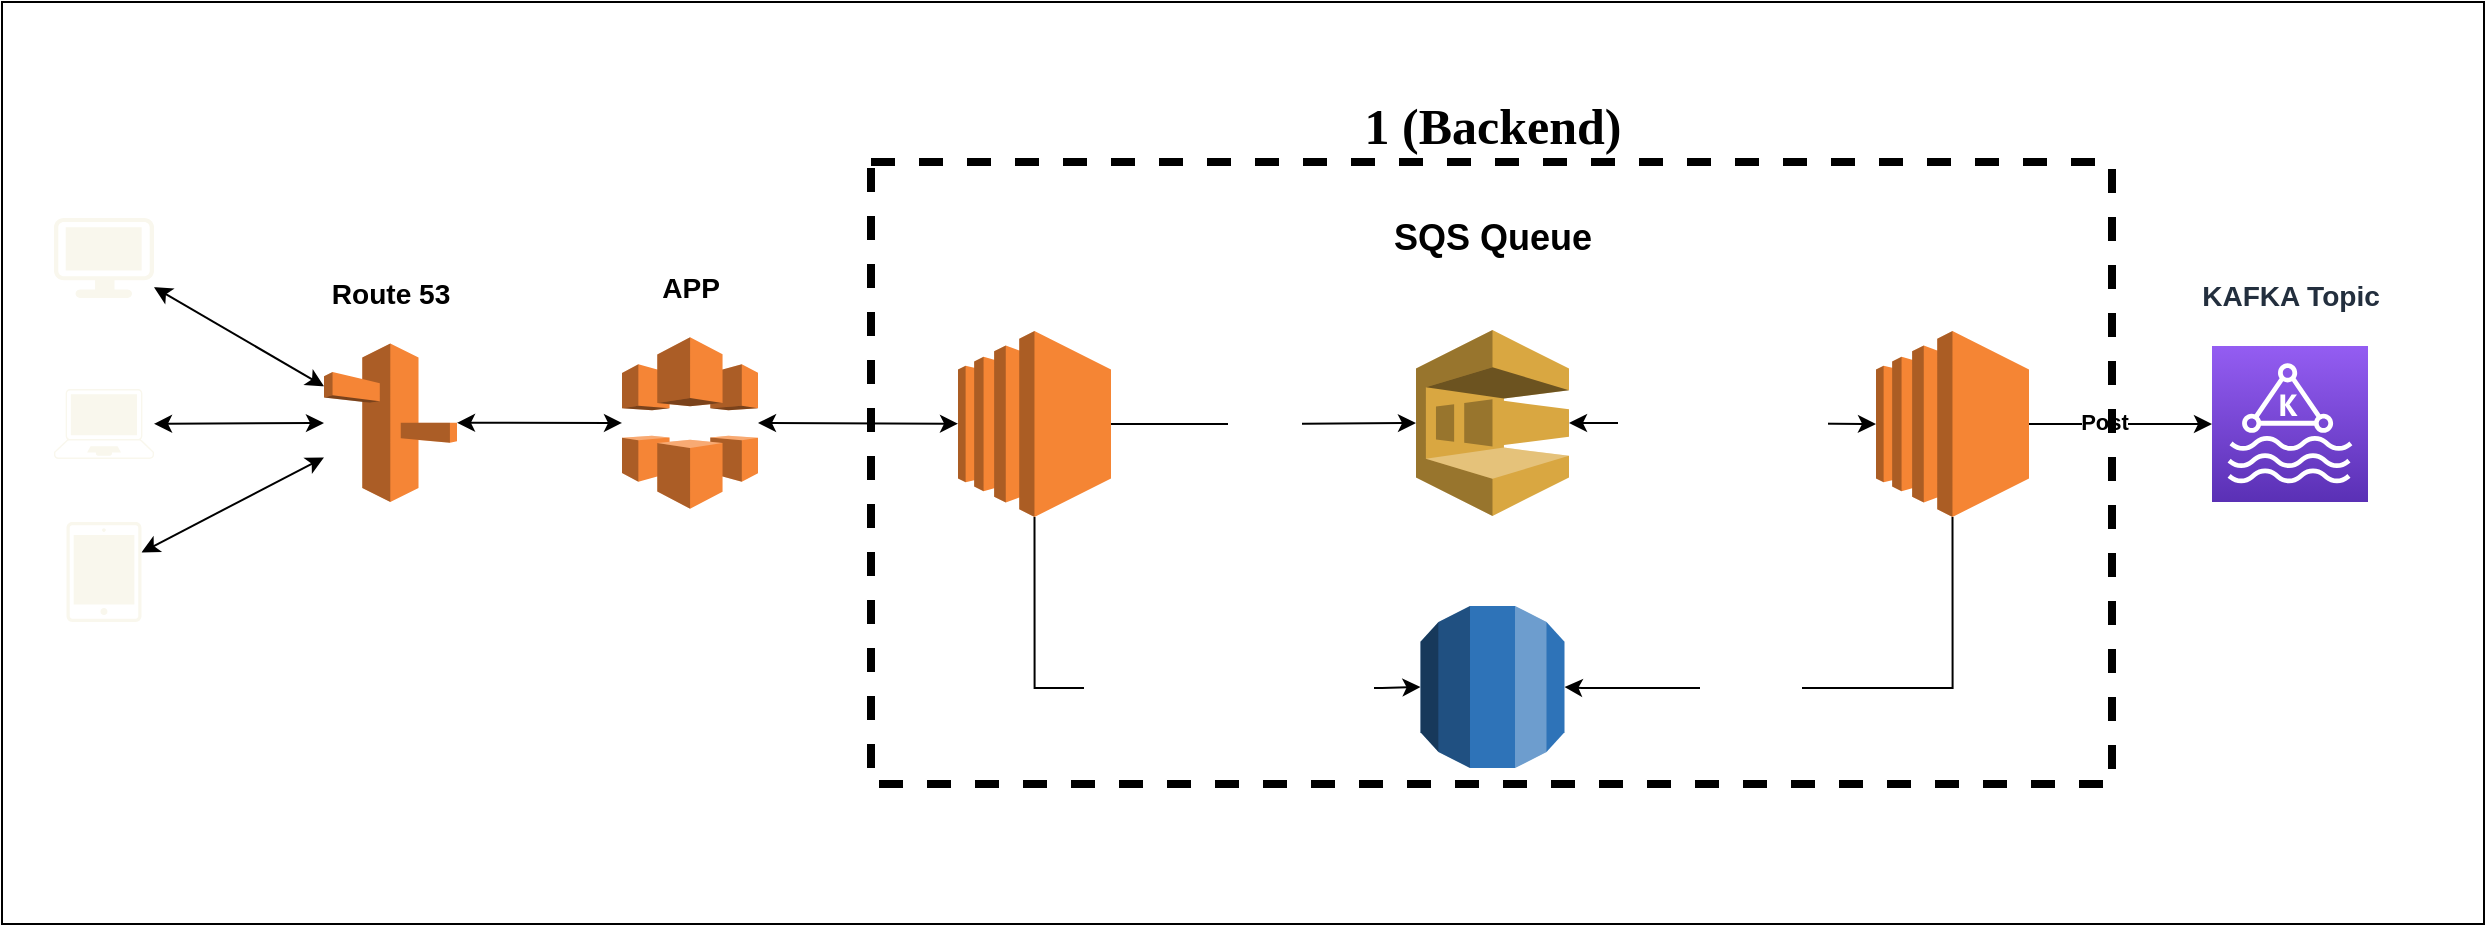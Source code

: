 <mxfile>
    <diagram id="4f7NsCC7xO6-pnkbEKnk" name="init-structure">
        <mxGraphModel dx="2533" dy="812" grid="0" gridSize="10" guides="1" tooltips="1" connect="1" arrows="1" fold="1" page="0" pageScale="1" pageWidth="827" pageHeight="1169" background="#ffffff" math="0" shadow="0">
            <root>
                <mxCell id="0"/>
                <mxCell id="1" parent="0"/>
                <mxCell id="CkfRkPzz57iH8riLH0XN-47" value="" style="rounded=0;whiteSpace=wrap;html=1;fontColor=#000000;labelBackgroundColor=#2A2A2A;" parent="1" vertex="1">
                    <mxGeometry x="-508" y="141" width="1241" height="461" as="geometry"/>
                </mxCell>
                <mxCell id="CkfRkPzz57iH8riLH0XN-8" style="edgeStyle=orthogonalEdgeStyle;rounded=0;orthogonalLoop=1;jettySize=auto;html=1;fontColor=#000000;endArrow=classic;endFill=1;startArrow=classic;startFill=1;entryX=0;entryY=0.5;entryDx=0;entryDy=0;entryPerimeter=0;" parent="1" source="CkfRkPzz57iH8riLH0XN-1" target="CkfRkPzz57iH8riLH0XN-29" edge="1">
                    <mxGeometry relative="1" as="geometry">
                        <mxPoint x="408" y="351.5" as="targetPoint"/>
                    </mxGeometry>
                </mxCell>
                <mxCell id="CkfRkPzz57iH8riLH0XN-17" value="Receive/Delete" style="edgeLabel;html=1;align=center;verticalAlign=middle;resizable=0;points=[];fontColor=#FFFFFF;fontStyle=1;fontSize=15;" parent="CkfRkPzz57iH8riLH0XN-8" vertex="1" connectable="0">
                    <mxGeometry x="0.249" relative="1" as="geometry">
                        <mxPoint x="-19" y="-1" as="offset"/>
                    </mxGeometry>
                </mxCell>
                <mxCell id="CkfRkPzz57iH8riLH0XN-1" value="&lt;h3 style=&quot;font-size: 18px;&quot;&gt;SQS Queue&lt;/h3&gt;" style="outlineConnect=0;dashed=0;verticalLabelPosition=top;verticalAlign=middle;align=center;html=1;shape=mxgraph.aws3.sqs;fillColor=#D9A741;gradientColor=none;labelPosition=center;fontSize=18;" parent="1" vertex="1">
                    <mxGeometry x="199" y="305" width="76.5" height="93" as="geometry"/>
                </mxCell>
                <mxCell id="CkfRkPzz57iH8riLH0XN-7" style="edgeStyle=orthogonalEdgeStyle;rounded=0;orthogonalLoop=1;jettySize=auto;html=1;fontColor=#000000;exitX=1;exitY=0.5;exitDx=0;exitDy=0;exitPerimeter=0;" parent="1" source="CkfRkPzz57iH8riLH0XN-28" target="CkfRkPzz57iH8riLH0XN-1" edge="1">
                    <mxGeometry relative="1" as="geometry">
                        <mxPoint x="63" y="351.5" as="sourcePoint"/>
                    </mxGeometry>
                </mxCell>
                <mxCell id="CkfRkPzz57iH8riLH0XN-18" value="Send" style="edgeLabel;html=1;align=center;verticalAlign=middle;resizable=0;points=[];fontColor=#FFFFFF;fontStyle=1;labelBackgroundColor=default;fontSize=15;" parent="CkfRkPzz57iH8riLH0XN-7" vertex="1" connectable="0">
                    <mxGeometry x="0.071" y="2" relative="1" as="geometry">
                        <mxPoint x="-5" y="1" as="offset"/>
                    </mxGeometry>
                </mxCell>
                <mxCell id="CkfRkPzz57iH8riLH0XN-10" style="edgeStyle=orthogonalEdgeStyle;rounded=0;orthogonalLoop=1;jettySize=auto;html=1;fontColor=#000000;exitX=0.5;exitY=1;exitDx=0;exitDy=0;exitPerimeter=0;entryX=0;entryY=0.5;entryDx=0;entryDy=0;entryPerimeter=0;" parent="1" source="CkfRkPzz57iH8riLH0XN-28" target="CkfRkPzz57iH8riLH0XN-33" edge="1">
                    <mxGeometry relative="1" as="geometry">
                        <mxPoint x="1.5" y="414" as="sourcePoint"/>
                        <mxPoint x="217.221" y="472.457" as="targetPoint"/>
                        <Array as="points">
                            <mxPoint x="8" y="484"/>
                            <mxPoint x="182" y="484"/>
                        </Array>
                    </mxGeometry>
                </mxCell>
                <mxCell id="CkfRkPzz57iH8riLH0XN-11" value="Create, Read, Delete" style="edgeLabel;html=1;align=center;verticalAlign=middle;resizable=0;points=[];fontColor=#FFFFFF;fontStyle=1;fontSize=15;" parent="CkfRkPzz57iH8riLH0XN-10" vertex="1" connectable="0">
                    <mxGeometry x="-0.662" y="-3" relative="1" as="geometry">
                        <mxPoint x="99" y="38" as="offset"/>
                    </mxGeometry>
                </mxCell>
                <mxCell id="CkfRkPzz57iH8riLH0XN-9" style="edgeStyle=orthogonalEdgeStyle;rounded=0;orthogonalLoop=1;jettySize=auto;html=1;fontColor=#000000;exitX=0.5;exitY=1;exitDx=0;exitDy=0;exitPerimeter=0;entryX=1;entryY=0.5;entryDx=0;entryDy=0;entryPerimeter=0;" parent="1" source="CkfRkPzz57iH8riLH0XN-29" target="CkfRkPzz57iH8riLH0XN-33" edge="1">
                    <mxGeometry relative="1" as="geometry">
                        <mxPoint x="469.5" y="414" as="sourcePoint"/>
                        <mxPoint x="257.279" y="472.457" as="targetPoint"/>
                        <Array as="points">
                            <mxPoint x="467" y="484"/>
                            <mxPoint x="282" y="484"/>
                        </Array>
                    </mxGeometry>
                </mxCell>
                <mxCell id="CkfRkPzz57iH8riLH0XN-12" value="Update" style="edgeLabel;html=1;align=center;verticalAlign=middle;resizable=0;points=[];fontColor=#FFFFFF;fontStyle=1;fontSize=15;" parent="CkfRkPzz57iH8riLH0XN-9" vertex="1" connectable="0">
                    <mxGeometry x="-0.685" y="4" relative="1" as="geometry">
                        <mxPoint x="-106" y="41" as="offset"/>
                    </mxGeometry>
                </mxCell>
                <mxCell id="CkfRkPzz57iH8riLH0XN-26" style="rounded=0;orthogonalLoop=1;jettySize=auto;html=1;fontColor=#000000;startArrow=none;startFill=0;endArrow=classic;endFill=1;exitX=1;exitY=0.5;exitDx=0;exitDy=0;exitPerimeter=0;" parent="1" source="CkfRkPzz57iH8riLH0XN-29" target="CkfRkPzz57iH8riLH0XN-25" edge="1">
                    <mxGeometry relative="1" as="geometry">
                        <mxPoint x="531" y="351.5" as="sourcePoint"/>
                    </mxGeometry>
                </mxCell>
                <mxCell id="CkfRkPzz57iH8riLH0XN-27" value="Post" style="edgeLabel;html=1;align=center;verticalAlign=middle;resizable=0;points=[];fontColor=#000000;fontStyle=1" parent="CkfRkPzz57iH8riLH0XN-26" vertex="1" connectable="0">
                    <mxGeometry x="-0.314" y="-1" relative="1" as="geometry">
                        <mxPoint x="6" y="-2" as="offset"/>
                    </mxGeometry>
                </mxCell>
                <mxCell id="CkfRkPzz57iH8riLH0XN-25" value="&lt;h3&gt;KAFKA Topic&lt;/h3&gt;" style="sketch=0;points=[[0,0,0],[0.25,0,0],[0.5,0,0],[0.75,0,0],[1,0,0],[0,1,0],[0.25,1,0],[0.5,1,0],[0.75,1,0],[1,1,0],[0,0.25,0],[0,0.5,0],[0,0.75,0],[1,0.25,0],[1,0.5,0],[1,0.75,0]];outlineConnect=0;fontColor=#232F3E;gradientColor=#945DF2;gradientDirection=north;fillColor=#5A30B5;strokeColor=#ffffff;dashed=0;verticalLabelPosition=top;verticalAlign=bottom;align=center;html=1;fontSize=12;fontStyle=0;aspect=fixed;shape=mxgraph.aws4.resourceIcon;resIcon=mxgraph.aws4.managed_streaming_for_kafka;labelPosition=center;" parent="1" vertex="1">
                    <mxGeometry x="597" y="313" width="78" height="78" as="geometry"/>
                </mxCell>
                <mxCell id="CkfRkPzz57iH8riLH0XN-28" value="&lt;h3 style=&quot;line-height: 0; font-size: 18px;&quot;&gt;Producer&lt;/h3&gt;" style="outlineConnect=0;dashed=0;verticalLabelPosition=top;verticalAlign=middle;align=center;html=1;shape=mxgraph.aws3.ec2;fillColor=#F58534;gradientColor=none;fontColor=#FFFFFF;labelPosition=center;fontSize=18;" parent="1" vertex="1">
                    <mxGeometry x="-30" y="305.5" width="76.5" height="93" as="geometry"/>
                </mxCell>
                <mxCell id="CkfRkPzz57iH8riLH0XN-29" value="Consumer" style="outlineConnect=0;dashed=0;verticalLabelPosition=top;verticalAlign=middle;align=center;shape=mxgraph.aws3.ec2;fillColor=#F58534;gradientColor=none;fontColor=#FFFFFF;labelPosition=center;fontStyle=1;labelBackgroundColor=none;labelBorderColor=none;spacingTop=0;spacing=0;fontSize=18;fontFamily=Tahoma;" parent="1" vertex="1">
                    <mxGeometry x="429" y="305.5" width="76.5" height="93" as="geometry"/>
                </mxCell>
                <mxCell id="CkfRkPzz57iH8riLH0XN-40" style="edgeStyle=none;rounded=0;orthogonalLoop=1;jettySize=auto;html=1;fontColor=#000000;startArrow=classic;startFill=1;endArrow=classic;endFill=1;" parent="1" source="CkfRkPzz57iH8riLH0XN-30" target="CkfRkPzz57iH8riLH0XN-39" edge="1">
                    <mxGeometry relative="1" as="geometry"/>
                </mxCell>
                <mxCell id="CkfRkPzz57iH8riLH0XN-30" value="&lt;h3&gt;APP&lt;/h3&gt;" style="outlineConnect=0;dashed=0;verticalLabelPosition=top;verticalAlign=bottom;align=center;html=1;shape=mxgraph.aws3.cloudfront;fillColor=#F58536;gradientColor=none;fontColor=#000000;labelPosition=center;" parent="1" vertex="1">
                    <mxGeometry x="-198" y="308.62" width="68" height="85.75" as="geometry"/>
                </mxCell>
                <mxCell id="CkfRkPzz57iH8riLH0XN-33" value="&lt;h3&gt;Mysql&lt;/h3&gt;" style="outlineConnect=0;dashed=0;verticalLabelPosition=top;verticalAlign=bottom;align=center;html=1;shape=mxgraph.aws3.rds;fillColor=#2E73B8;gradientColor=none;fontColor=#FFFFFF;labelPosition=center;" parent="1" vertex="1">
                    <mxGeometry x="201.25" y="443" width="72" height="81" as="geometry"/>
                </mxCell>
                <mxCell id="CkfRkPzz57iH8riLH0XN-38" style="edgeStyle=none;rounded=0;orthogonalLoop=1;jettySize=auto;html=1;entryX=1;entryY=0.5;entryDx=0;entryDy=0;entryPerimeter=0;fontColor=#000000;startArrow=classic;startFill=1;endArrow=classic;endFill=1;" parent="1" source="CkfRkPzz57iH8riLH0XN-28" target="CkfRkPzz57iH8riLH0XN-30" edge="1">
                    <mxGeometry relative="1" as="geometry">
                        <mxPoint x="-93" y="354.499" as="sourcePoint"/>
                    </mxGeometry>
                </mxCell>
                <mxCell id="CkfRkPzz57iH8riLH0XN-39" value="&lt;h3&gt;Route 53&lt;/h3&gt;" style="outlineConnect=0;dashed=0;verticalLabelPosition=top;verticalAlign=bottom;align=center;html=1;shape=mxgraph.aws3.route_53;fillColor=#F58536;gradientColor=none;fontColor=#000000;labelPosition=center;" parent="1" vertex="1">
                    <mxGeometry x="-347" y="311.75" width="66.5" height="79.25" as="geometry"/>
                </mxCell>
                <mxCell id="CkfRkPzz57iH8riLH0XN-42" style="edgeStyle=none;rounded=0;orthogonalLoop=1;jettySize=auto;html=1;fontColor=#000000;startArrow=classic;startFill=1;endArrow=classic;endFill=1;" parent="1" source="CkfRkPzz57iH8riLH0XN-41" target="CkfRkPzz57iH8riLH0XN-39" edge="1">
                    <mxGeometry relative="1" as="geometry"/>
                </mxCell>
                <mxCell id="CkfRkPzz57iH8riLH0XN-41" value="" style="points=[[0.13,0.02,0],[0.5,0,0],[0.87,0.02,0],[0.885,0.4,0],[0.985,0.985,0],[0.5,1,0],[0.015,0.985,0],[0.115,0.4,0]];verticalLabelPosition=bottom;sketch=0;html=1;verticalAlign=top;aspect=fixed;align=center;pointerEvents=1;shape=mxgraph.cisco19.laptop;fillColor=#f9f7ed;strokeColor=#36393d;" parent="1" vertex="1">
                    <mxGeometry x="-482" y="334.5" width="50" height="35" as="geometry"/>
                </mxCell>
                <mxCell id="CkfRkPzz57iH8riLH0XN-44" style="edgeStyle=none;rounded=0;orthogonalLoop=1;jettySize=auto;html=1;fontColor=#000000;startArrow=classic;startFill=1;endArrow=classic;endFill=1;" parent="1" source="CkfRkPzz57iH8riLH0XN-43" target="CkfRkPzz57iH8riLH0XN-39" edge="1">
                    <mxGeometry relative="1" as="geometry"/>
                </mxCell>
                <mxCell id="CkfRkPzz57iH8riLH0XN-43" value="" style="sketch=0;points=[[0.015,0.015,0],[0.985,0.015,0],[0.985,0.985,0],[0.015,0.985,0],[0.25,0,0],[0.5,0,0],[0.75,0,0],[1,0.25,0],[1,0.5,0],[1,0.75,0],[0.75,1,0],[0.5,1,0],[0.25,1,0],[0,0.75,0],[0,0.5,0],[0,0.25,0]];verticalLabelPosition=bottom;html=1;verticalAlign=top;aspect=fixed;align=center;pointerEvents=1;shape=mxgraph.cisco19.handheld;fillColor=#f9f7ed;strokeColor=#36393d;" parent="1" vertex="1">
                    <mxGeometry x="-475.75" y="401" width="37.5" height="50" as="geometry"/>
                </mxCell>
                <mxCell id="CkfRkPzz57iH8riLH0XN-46" style="edgeStyle=none;rounded=0;orthogonalLoop=1;jettySize=auto;html=1;entryX=0;entryY=0.27;entryDx=0;entryDy=0;entryPerimeter=0;fontColor=#000000;startArrow=classic;startFill=1;endArrow=classic;endFill=1;" parent="1" source="CkfRkPzz57iH8riLH0XN-45" target="CkfRkPzz57iH8riLH0XN-39" edge="1">
                    <mxGeometry relative="1" as="geometry"/>
                </mxCell>
                <mxCell id="CkfRkPzz57iH8riLH0XN-45" value="" style="points=[[0.03,0.03,0],[0.5,0,0],[0.97,0.03,0],[1,0.4,0],[0.97,0.745,0],[0.5,1,0],[0.03,0.745,0],[0,0.4,0]];verticalLabelPosition=bottom;sketch=0;html=1;verticalAlign=top;aspect=fixed;align=center;pointerEvents=1;shape=mxgraph.cisco19.workstation;fillColor=#f9f7ed;strokeColor=#36393d;" parent="1" vertex="1">
                    <mxGeometry x="-482" y="249" width="50" height="40" as="geometry"/>
                </mxCell>
                <mxCell id="NxF_aEjd7mD4jHGTERro-2" value="1 (Backend)" style="rounded=0;labelBackgroundColor=none;labelBorderColor=none;fontFamily=Tahoma;fontSize=25;verticalAlign=bottom;strokeWidth=4;dashed=1;fillColor=none;horizontal=1;labelPosition=center;verticalLabelPosition=top;align=center;fontStyle=1;html=1;" parent="1" vertex="1">
                    <mxGeometry x="-73.5" y="221" width="620.5" height="311" as="geometry"/>
                </mxCell>
            </root>
        </mxGraphModel>
    </diagram>
</mxfile>